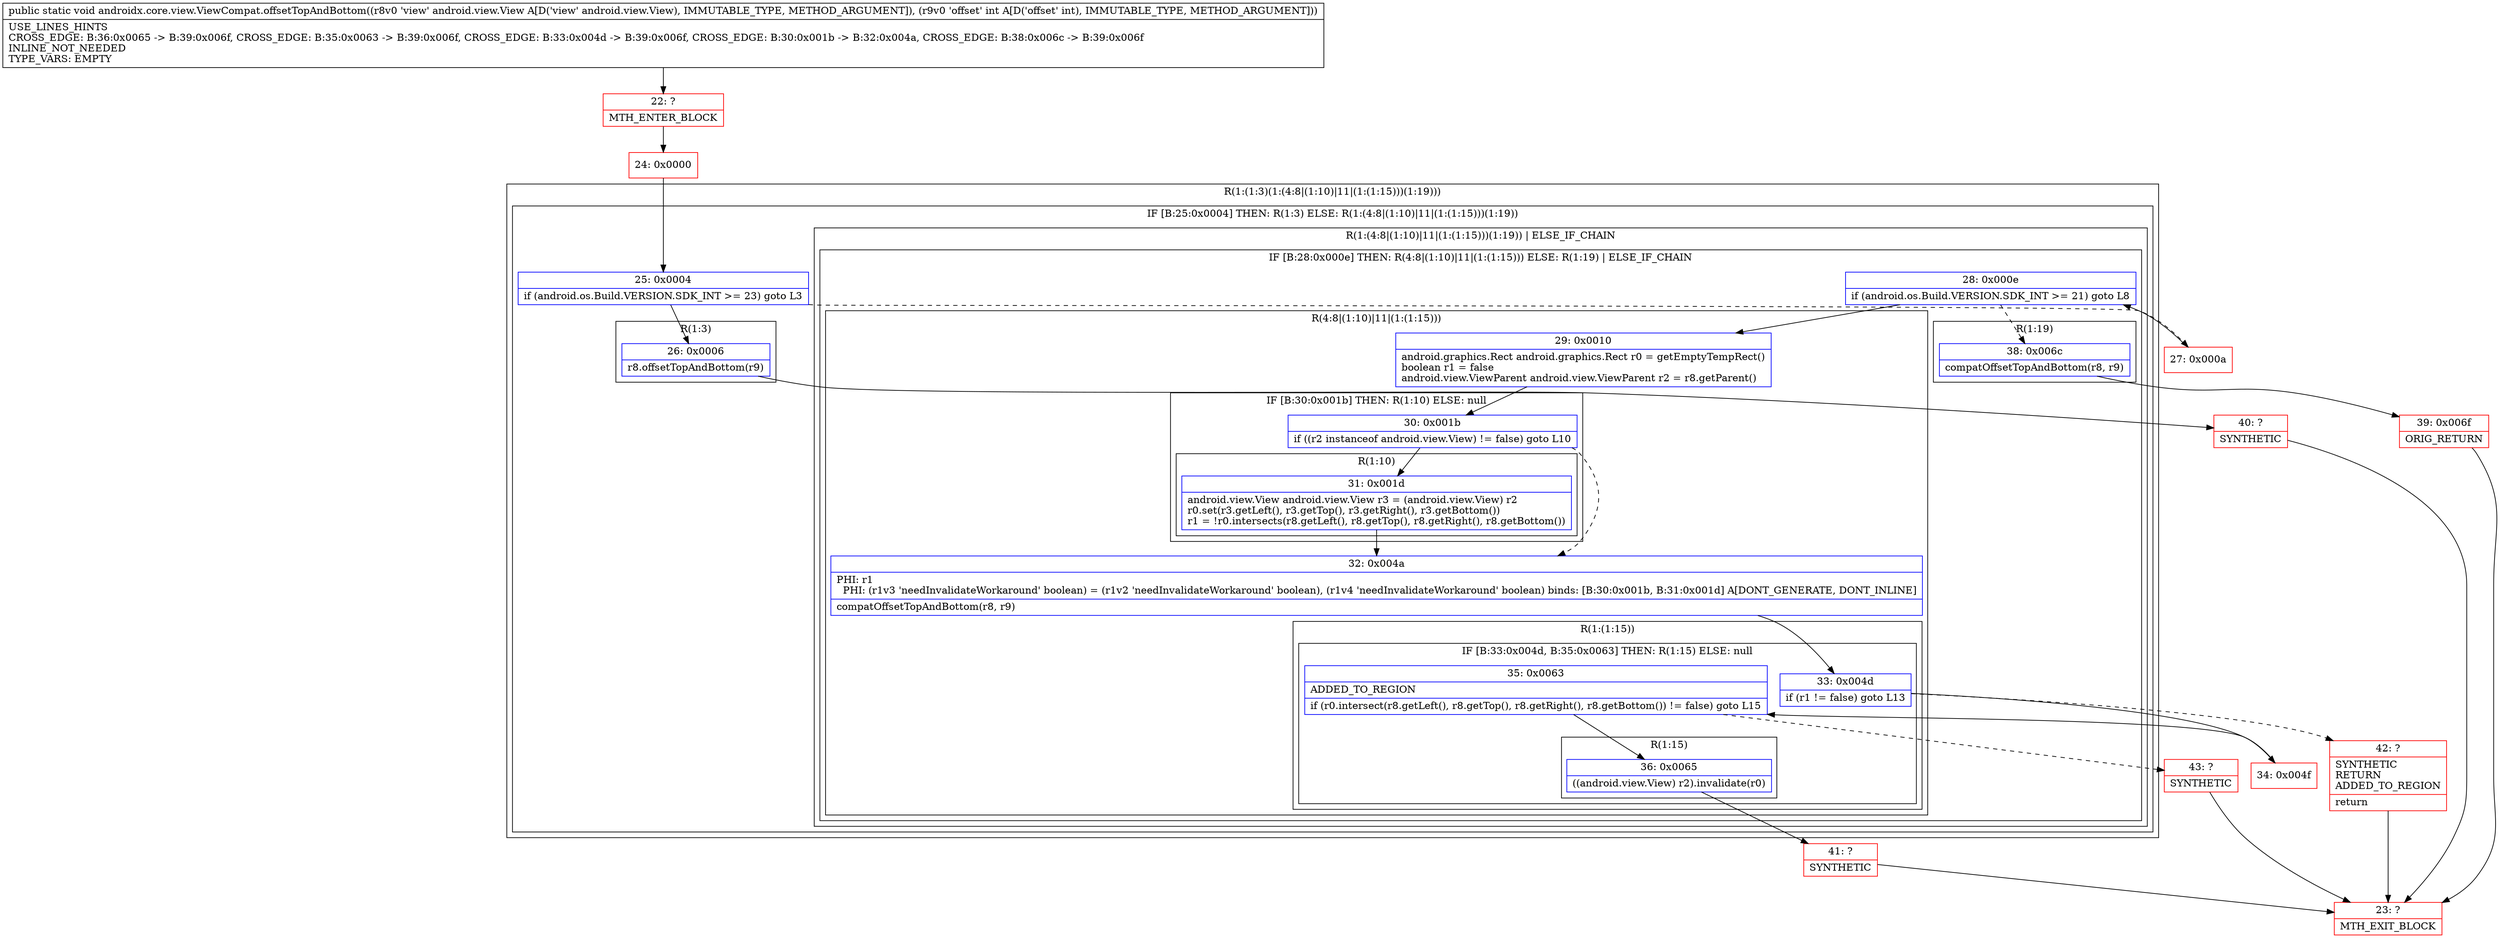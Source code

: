 digraph "CFG forandroidx.core.view.ViewCompat.offsetTopAndBottom(Landroid\/view\/View;I)V" {
subgraph cluster_Region_1643603851 {
label = "R(1:(1:3)(1:(4:8|(1:10)|11|(1:(1:15)))(1:19)))";
node [shape=record,color=blue];
subgraph cluster_IfRegion_1009564465 {
label = "IF [B:25:0x0004] THEN: R(1:3) ELSE: R(1:(4:8|(1:10)|11|(1:(1:15)))(1:19))";
node [shape=record,color=blue];
Node_25 [shape=record,label="{25\:\ 0x0004|if (android.os.Build.VERSION.SDK_INT \>= 23) goto L3\l}"];
subgraph cluster_Region_1745778734 {
label = "R(1:3)";
node [shape=record,color=blue];
Node_26 [shape=record,label="{26\:\ 0x0006|r8.offsetTopAndBottom(r9)\l}"];
}
subgraph cluster_Region_1904405137 {
label = "R(1:(4:8|(1:10)|11|(1:(1:15)))(1:19)) | ELSE_IF_CHAIN\l";
node [shape=record,color=blue];
subgraph cluster_IfRegion_731054101 {
label = "IF [B:28:0x000e] THEN: R(4:8|(1:10)|11|(1:(1:15))) ELSE: R(1:19) | ELSE_IF_CHAIN\l";
node [shape=record,color=blue];
Node_28 [shape=record,label="{28\:\ 0x000e|if (android.os.Build.VERSION.SDK_INT \>= 21) goto L8\l}"];
subgraph cluster_Region_1498577317 {
label = "R(4:8|(1:10)|11|(1:(1:15)))";
node [shape=record,color=blue];
Node_29 [shape=record,label="{29\:\ 0x0010|android.graphics.Rect android.graphics.Rect r0 = getEmptyTempRect()\lboolean r1 = false\landroid.view.ViewParent android.view.ViewParent r2 = r8.getParent()\l}"];
subgraph cluster_IfRegion_2041063684 {
label = "IF [B:30:0x001b] THEN: R(1:10) ELSE: null";
node [shape=record,color=blue];
Node_30 [shape=record,label="{30\:\ 0x001b|if ((r2 instanceof android.view.View) != false) goto L10\l}"];
subgraph cluster_Region_193179679 {
label = "R(1:10)";
node [shape=record,color=blue];
Node_31 [shape=record,label="{31\:\ 0x001d|android.view.View android.view.View r3 = (android.view.View) r2\lr0.set(r3.getLeft(), r3.getTop(), r3.getRight(), r3.getBottom())\lr1 = !r0.intersects(r8.getLeft(), r8.getTop(), r8.getRight(), r8.getBottom())\l}"];
}
}
Node_32 [shape=record,label="{32\:\ 0x004a|PHI: r1 \l  PHI: (r1v3 'needInvalidateWorkaround' boolean) = (r1v2 'needInvalidateWorkaround' boolean), (r1v4 'needInvalidateWorkaround' boolean) binds: [B:30:0x001b, B:31:0x001d] A[DONT_GENERATE, DONT_INLINE]\l|compatOffsetTopAndBottom(r8, r9)\l}"];
subgraph cluster_Region_1925170021 {
label = "R(1:(1:15))";
node [shape=record,color=blue];
subgraph cluster_IfRegion_809685081 {
label = "IF [B:33:0x004d, B:35:0x0063] THEN: R(1:15) ELSE: null";
node [shape=record,color=blue];
Node_33 [shape=record,label="{33\:\ 0x004d|if (r1 != false) goto L13\l}"];
Node_35 [shape=record,label="{35\:\ 0x0063|ADDED_TO_REGION\l|if (r0.intersect(r8.getLeft(), r8.getTop(), r8.getRight(), r8.getBottom()) != false) goto L15\l}"];
subgraph cluster_Region_863891871 {
label = "R(1:15)";
node [shape=record,color=blue];
Node_36 [shape=record,label="{36\:\ 0x0065|((android.view.View) r2).invalidate(r0)\l}"];
}
}
}
}
subgraph cluster_Region_1768626708 {
label = "R(1:19)";
node [shape=record,color=blue];
Node_38 [shape=record,label="{38\:\ 0x006c|compatOffsetTopAndBottom(r8, r9)\l}"];
}
}
}
}
}
Node_22 [shape=record,color=red,label="{22\:\ ?|MTH_ENTER_BLOCK\l}"];
Node_24 [shape=record,color=red,label="{24\:\ 0x0000}"];
Node_40 [shape=record,color=red,label="{40\:\ ?|SYNTHETIC\l}"];
Node_23 [shape=record,color=red,label="{23\:\ ?|MTH_EXIT_BLOCK\l}"];
Node_27 [shape=record,color=red,label="{27\:\ 0x000a}"];
Node_34 [shape=record,color=red,label="{34\:\ 0x004f}"];
Node_41 [shape=record,color=red,label="{41\:\ ?|SYNTHETIC\l}"];
Node_43 [shape=record,color=red,label="{43\:\ ?|SYNTHETIC\l}"];
Node_42 [shape=record,color=red,label="{42\:\ ?|SYNTHETIC\lRETURN\lADDED_TO_REGION\l|return\l}"];
Node_39 [shape=record,color=red,label="{39\:\ 0x006f|ORIG_RETURN\l}"];
MethodNode[shape=record,label="{public static void androidx.core.view.ViewCompat.offsetTopAndBottom((r8v0 'view' android.view.View A[D('view' android.view.View), IMMUTABLE_TYPE, METHOD_ARGUMENT]), (r9v0 'offset' int A[D('offset' int), IMMUTABLE_TYPE, METHOD_ARGUMENT]))  | USE_LINES_HINTS\lCROSS_EDGE: B:36:0x0065 \-\> B:39:0x006f, CROSS_EDGE: B:35:0x0063 \-\> B:39:0x006f, CROSS_EDGE: B:33:0x004d \-\> B:39:0x006f, CROSS_EDGE: B:30:0x001b \-\> B:32:0x004a, CROSS_EDGE: B:38:0x006c \-\> B:39:0x006f\lINLINE_NOT_NEEDED\lTYPE_VARS: EMPTY\l}"];
MethodNode -> Node_22;Node_25 -> Node_26;
Node_25 -> Node_27[style=dashed];
Node_26 -> Node_40;
Node_28 -> Node_29;
Node_28 -> Node_38[style=dashed];
Node_29 -> Node_30;
Node_30 -> Node_31;
Node_30 -> Node_32[style=dashed];
Node_31 -> Node_32;
Node_32 -> Node_33;
Node_33 -> Node_34;
Node_33 -> Node_42[style=dashed];
Node_35 -> Node_36;
Node_35 -> Node_43[style=dashed];
Node_36 -> Node_41;
Node_38 -> Node_39;
Node_22 -> Node_24;
Node_24 -> Node_25;
Node_40 -> Node_23;
Node_27 -> Node_28;
Node_34 -> Node_35;
Node_41 -> Node_23;
Node_43 -> Node_23;
Node_42 -> Node_23;
Node_39 -> Node_23;
}

